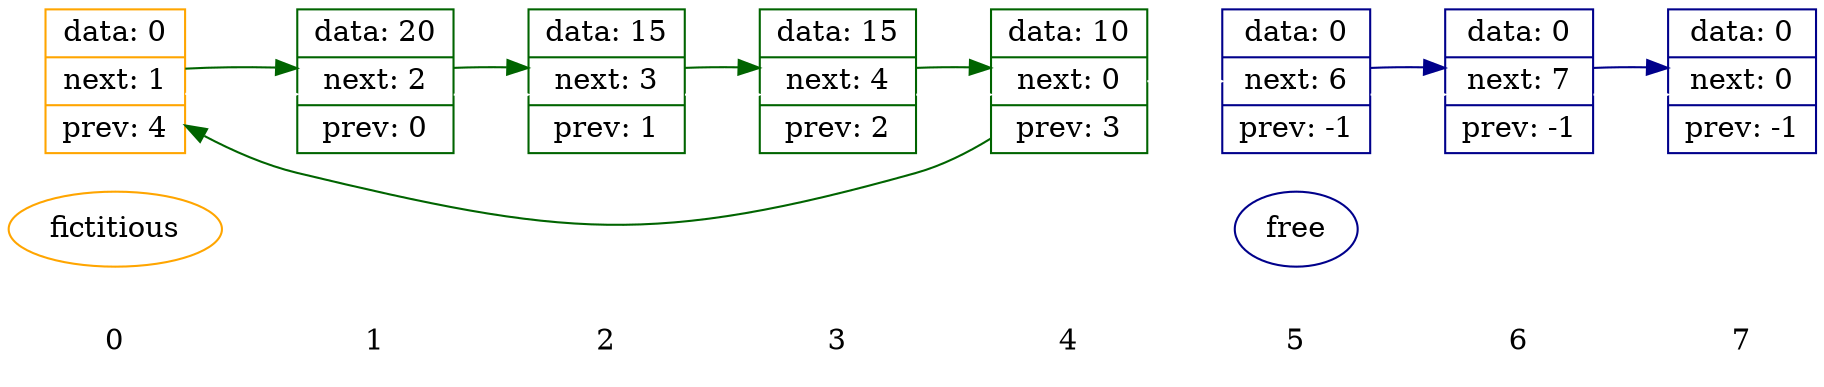 digraph D{
	rankdir = LR
	{
	node[shape = plaintext]
	edge[color = "white"]
	"0" -> "1" -> "2" -> "3" -> "4" -> "5" -> "6" -> "7"
	}

	free [color = "darkblue"]

	fictitious [color = "orange"]

	{rank = same;  "0"; node_0; fictitious;}
	{rank = same;  "1"; node_1;}
	{rank = same;  "2"; node_2;}
	{rank = same;  "3"; node_3;}
	{rank = same;  "4"; node_4;}
	{rank = same;  "5"; node_5; free;}
	{rank = same;  "6"; node_6;}
	{rank = same;  "7"; node_7;}

	node_0 [shape = record, label = " data: 0 | next: 1 | prev: 4 "]
	node_1 [shape = record, label = " data: 20 | next: 2 | prev: 0 "]
	node_2 [shape = record, label = " data: 15 | next: 3 | prev: 1 "]
	node_3 [shape = record, label = " data: 15 | next: 4 | prev: 2 "]
	node_4 [shape = record, label = " data: 10 | next: 0 | prev: 3 "]
	node_5 [shape = record, label = " data: 0 | next: 6 | prev: -1 "]
	node_6 [shape = record, label = " data: 0 | next: 7 | prev: -1 "]
	node_7 [shape = record, label = " data: 0 | next: 0 | prev: -1 "]

	node_0 -> node_1 [weight = 100, color = "white"]
	node_1 -> node_2 [weight = 100, color = "white"]
	node_2 -> node_3 [weight = 100, color = "white"]
	node_3 -> node_4 [weight = 100, color = "white"]
	node_4 -> node_5 [weight = 100, color = "white"]
	node_5 -> node_6 [weight = 100, color = "white"]
	node_6 -> node_7 [weight = 100, color = "white"]

	node_0 -> node_1 [color = "darkgreen"]
	node_0 [color  = "orange"]
	node_1 -> node_2 [color = "darkgreen"]
	node_1 [color  = "darkgreen"]
	node_2 -> node_3 [color = "darkgreen"]
	node_2 [color  = "darkgreen"]
	node_3 -> node_4 [color = "darkgreen"]
	node_3 [color  = "darkgreen"]
	node_4 -> node_0 [color = "darkgreen"]
	node_4 [color  = "darkgreen"]

	node_5 [color  = "darkblue"]
	node_5 -> node_6 [color = "darkblue"]
	node_6 [color  = "darkblue"]
	node_6 -> node_7 [color = "darkblue"]
	node_7 [color  = "darkblue"]
}
